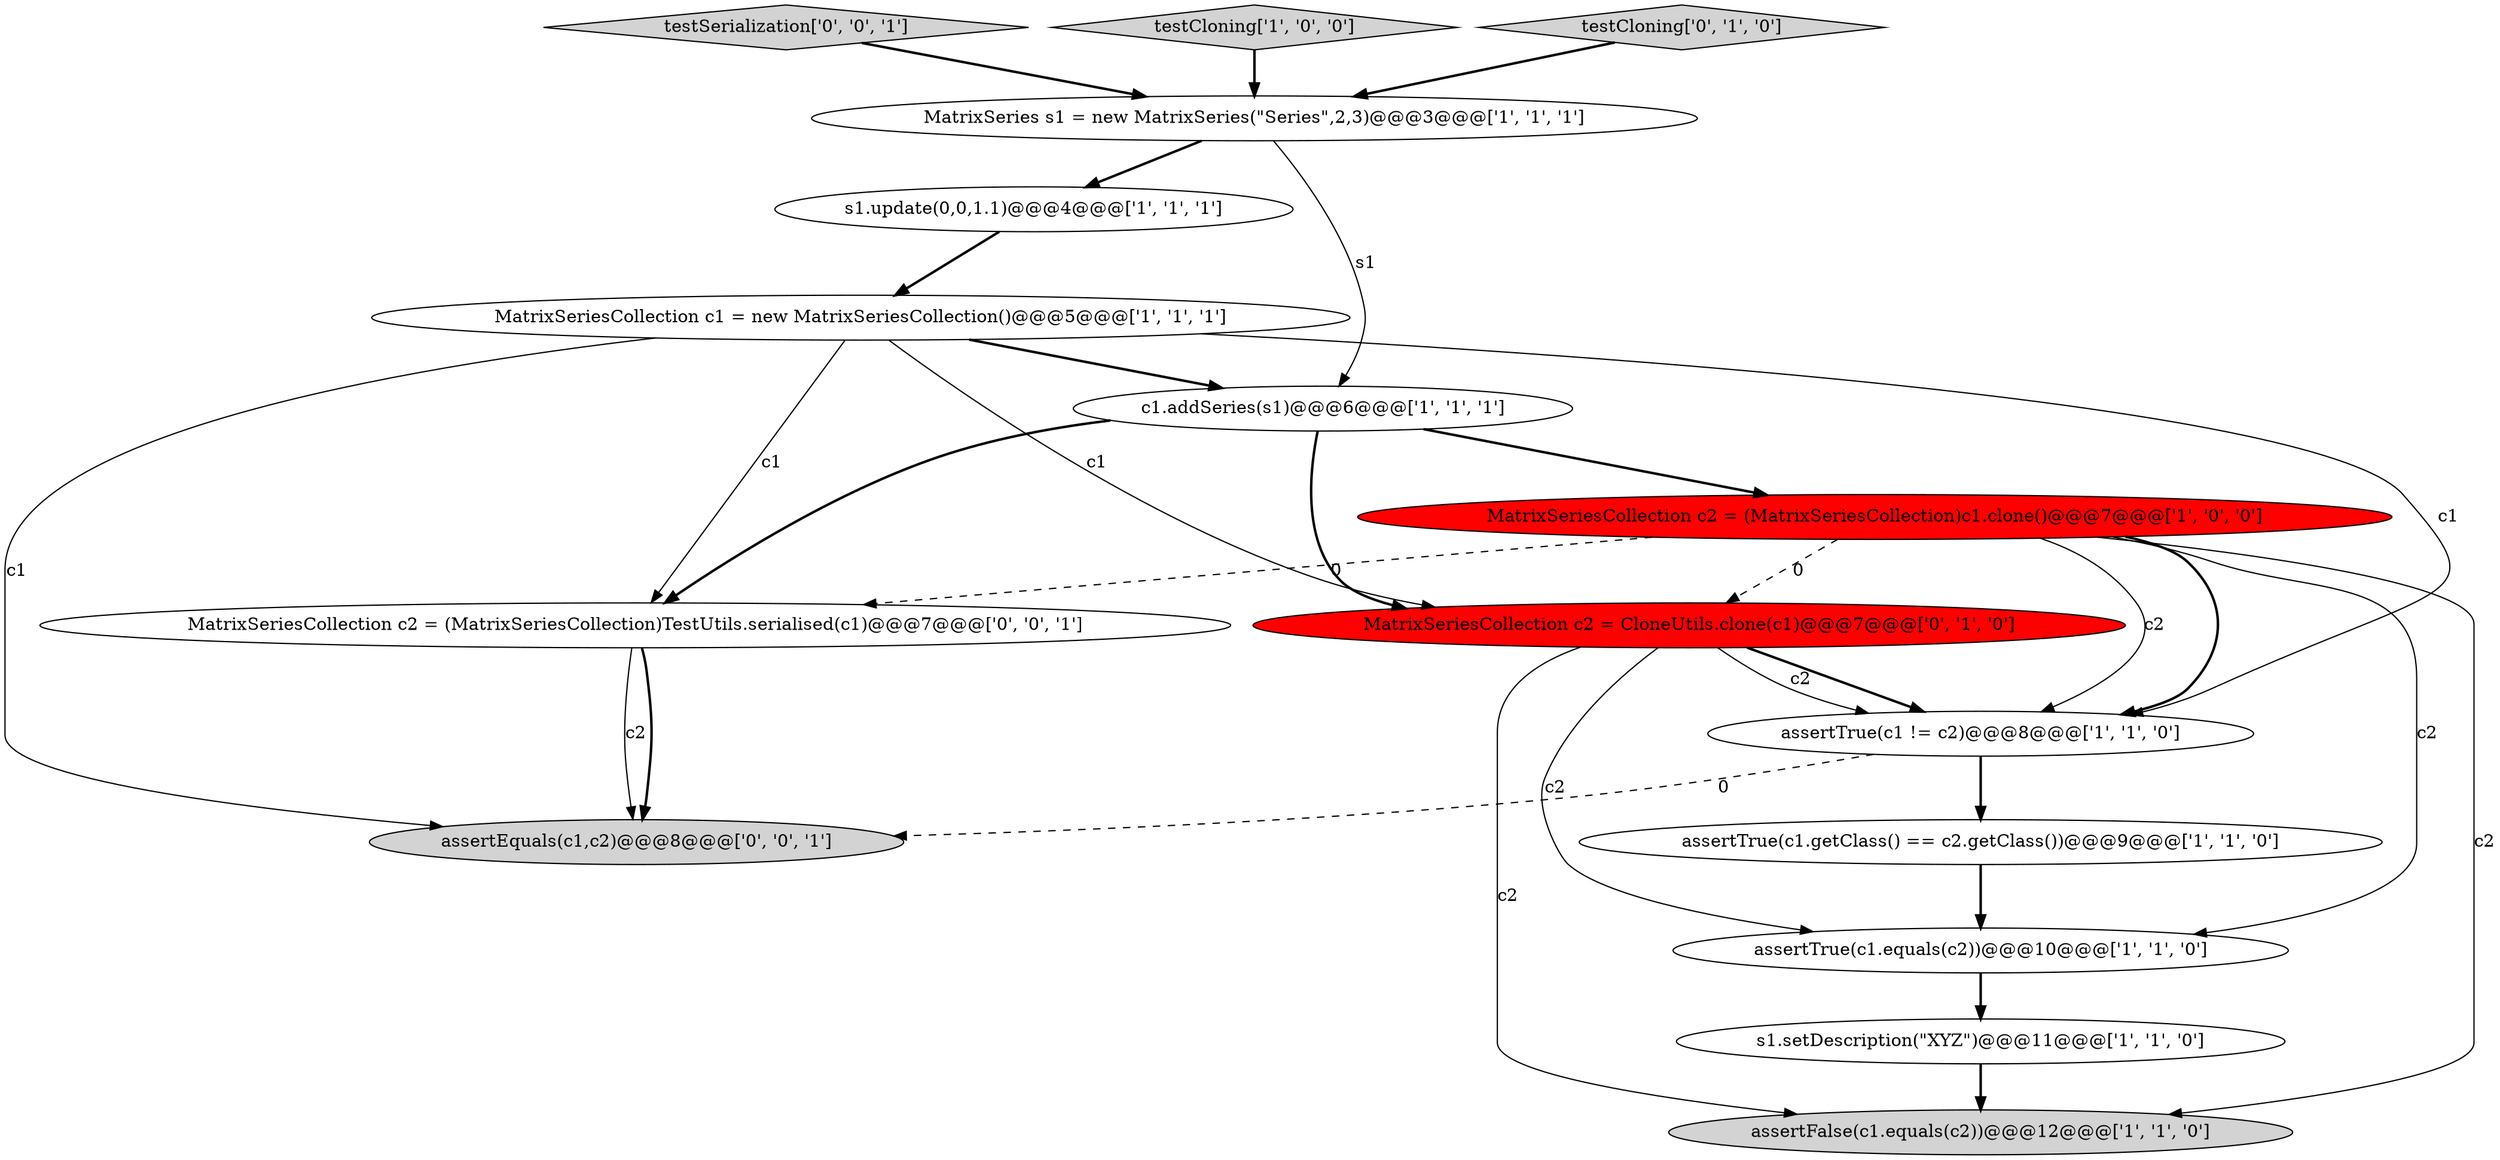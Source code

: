 digraph {
14 [style = filled, label = "MatrixSeriesCollection c2 = (MatrixSeriesCollection)TestUtils.serialised(c1)@@@7@@@['0', '0', '1']", fillcolor = white, shape = ellipse image = "AAA0AAABBB3BBB"];
13 [style = filled, label = "testSerialization['0', '0', '1']", fillcolor = lightgray, shape = diamond image = "AAA0AAABBB3BBB"];
5 [style = filled, label = "testCloning['1', '0', '0']", fillcolor = lightgray, shape = diamond image = "AAA0AAABBB1BBB"];
7 [style = filled, label = "assertTrue(c1.getClass() == c2.getClass())@@@9@@@['1', '1', '0']", fillcolor = white, shape = ellipse image = "AAA0AAABBB1BBB"];
2 [style = filled, label = "MatrixSeriesCollection c2 = (MatrixSeriesCollection)c1.clone()@@@7@@@['1', '0', '0']", fillcolor = red, shape = ellipse image = "AAA1AAABBB1BBB"];
15 [style = filled, label = "assertEquals(c1,c2)@@@8@@@['0', '0', '1']", fillcolor = lightgray, shape = ellipse image = "AAA0AAABBB3BBB"];
10 [style = filled, label = "assertTrue(c1 != c2)@@@8@@@['1', '1', '0']", fillcolor = white, shape = ellipse image = "AAA0AAABBB1BBB"];
1 [style = filled, label = "c1.addSeries(s1)@@@6@@@['1', '1', '1']", fillcolor = white, shape = ellipse image = "AAA0AAABBB1BBB"];
3 [style = filled, label = "assertTrue(c1.equals(c2))@@@10@@@['1', '1', '0']", fillcolor = white, shape = ellipse image = "AAA0AAABBB1BBB"];
4 [style = filled, label = "s1.setDescription(\"XYZ\")@@@11@@@['1', '1', '0']", fillcolor = white, shape = ellipse image = "AAA0AAABBB1BBB"];
6 [style = filled, label = "MatrixSeries s1 = new MatrixSeries(\"Series\",2,3)@@@3@@@['1', '1', '1']", fillcolor = white, shape = ellipse image = "AAA0AAABBB1BBB"];
8 [style = filled, label = "assertFalse(c1.equals(c2))@@@12@@@['1', '1', '0']", fillcolor = lightgray, shape = ellipse image = "AAA0AAABBB1BBB"];
11 [style = filled, label = "testCloning['0', '1', '0']", fillcolor = lightgray, shape = diamond image = "AAA0AAABBB2BBB"];
9 [style = filled, label = "MatrixSeriesCollection c1 = new MatrixSeriesCollection()@@@5@@@['1', '1', '1']", fillcolor = white, shape = ellipse image = "AAA0AAABBB1BBB"];
0 [style = filled, label = "s1.update(0,0,1.1)@@@4@@@['1', '1', '1']", fillcolor = white, shape = ellipse image = "AAA0AAABBB1BBB"];
12 [style = filled, label = "MatrixSeriesCollection c2 = CloneUtils.clone(c1)@@@7@@@['0', '1', '0']", fillcolor = red, shape = ellipse image = "AAA1AAABBB2BBB"];
10->15 [style = dashed, label="0"];
2->3 [style = solid, label="c2"];
0->9 [style = bold, label=""];
14->15 [style = solid, label="c2"];
12->8 [style = solid, label="c2"];
11->6 [style = bold, label=""];
9->14 [style = solid, label="c1"];
6->0 [style = bold, label=""];
9->10 [style = solid, label="c1"];
2->10 [style = bold, label=""];
10->7 [style = bold, label=""];
3->4 [style = bold, label=""];
7->3 [style = bold, label=""];
9->15 [style = solid, label="c1"];
2->12 [style = dashed, label="0"];
9->12 [style = solid, label="c1"];
12->10 [style = bold, label=""];
5->6 [style = bold, label=""];
2->10 [style = solid, label="c2"];
2->14 [style = dashed, label="0"];
1->12 [style = bold, label=""];
4->8 [style = bold, label=""];
1->14 [style = bold, label=""];
1->2 [style = bold, label=""];
14->15 [style = bold, label=""];
13->6 [style = bold, label=""];
9->1 [style = bold, label=""];
2->8 [style = solid, label="c2"];
6->1 [style = solid, label="s1"];
12->3 [style = solid, label="c2"];
12->10 [style = solid, label="c2"];
}
